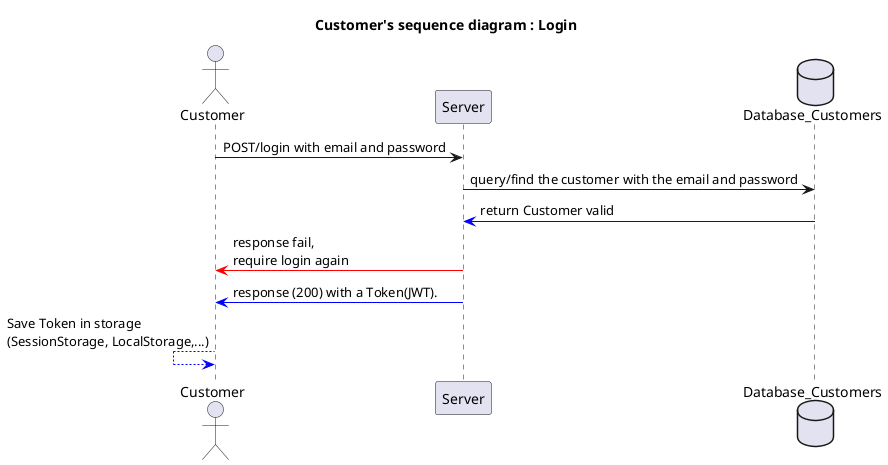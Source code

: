 @startuml Application use cases diagram
title Customer's sequence diagram : Login



actor Customer
participant Server
database Database_Customers as DB


Customer -> Server : POST/login with email and password
Server -> DB: query/find the customer with the email and password
DB -[#Blue]> Server : return Customer valid
Server -[#red]> Customer: response fail, \nrequire login again
Server -[#Blue]>Customer: response (200) with a Token(JWT). 
Customer <-[#Blue]- Customer : Save Token in storage \n(SessionStorage, LocalStorage,...)

